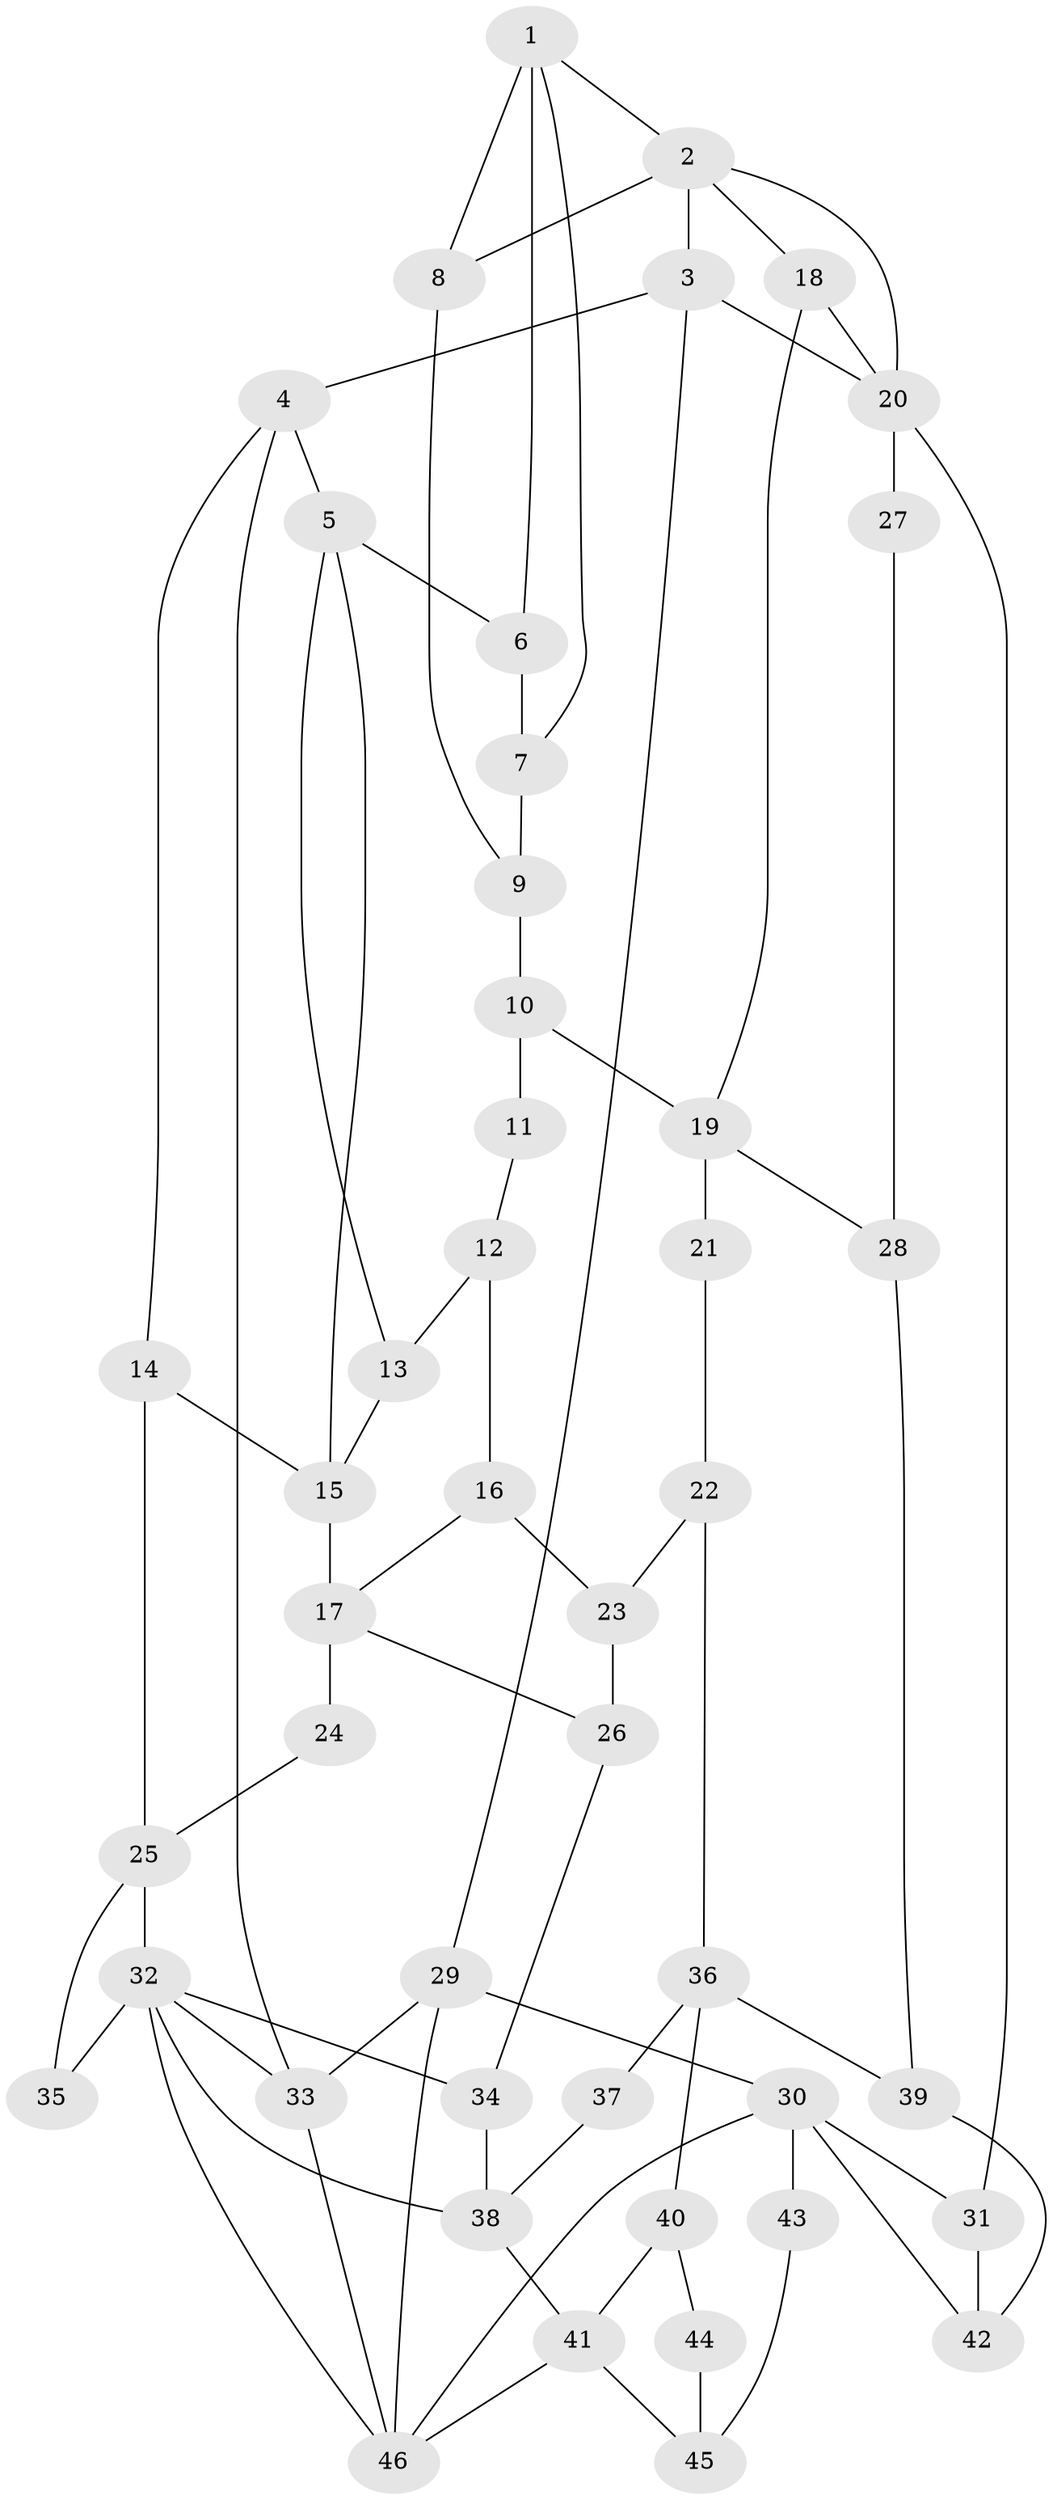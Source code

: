 // original degree distribution, {3: 0.043478260869565216, 4: 0.2717391304347826, 5: 0.391304347826087, 6: 0.29347826086956524}
// Generated by graph-tools (version 1.1) at 2025/38/03/09/25 02:38:29]
// undirected, 46 vertices, 77 edges
graph export_dot {
graph [start="1"]
  node [color=gray90,style=filled];
  1;
  2;
  3;
  4;
  5;
  6;
  7;
  8;
  9;
  10;
  11;
  12;
  13;
  14;
  15;
  16;
  17;
  18;
  19;
  20;
  21;
  22;
  23;
  24;
  25;
  26;
  27;
  28;
  29;
  30;
  31;
  32;
  33;
  34;
  35;
  36;
  37;
  38;
  39;
  40;
  41;
  42;
  43;
  44;
  45;
  46;
  1 -- 2 [weight=1.0];
  1 -- 6 [weight=1.0];
  1 -- 7 [weight=1.0];
  1 -- 8 [weight=2.0];
  2 -- 3 [weight=1.0];
  2 -- 8 [weight=1.0];
  2 -- 18 [weight=1.0];
  2 -- 20 [weight=1.0];
  3 -- 4 [weight=1.0];
  3 -- 20 [weight=1.0];
  3 -- 29 [weight=1.0];
  4 -- 5 [weight=1.0];
  4 -- 14 [weight=1.0];
  4 -- 33 [weight=1.0];
  5 -- 6 [weight=1.0];
  5 -- 13 [weight=2.0];
  5 -- 15 [weight=1.0];
  6 -- 7 [weight=1.0];
  7 -- 9 [weight=1.0];
  8 -- 9 [weight=1.0];
  9 -- 10 [weight=2.0];
  10 -- 11 [weight=2.0];
  10 -- 19 [weight=2.0];
  11 -- 12 [weight=1.0];
  12 -- 13 [weight=1.0];
  12 -- 16 [weight=1.0];
  13 -- 15 [weight=1.0];
  14 -- 15 [weight=1.0];
  14 -- 25 [weight=1.0];
  15 -- 17 [weight=2.0];
  16 -- 17 [weight=1.0];
  16 -- 23 [weight=1.0];
  17 -- 24 [weight=2.0];
  17 -- 26 [weight=1.0];
  18 -- 19 [weight=1.0];
  18 -- 20 [weight=1.0];
  19 -- 21 [weight=2.0];
  19 -- 28 [weight=1.0];
  20 -- 27 [weight=2.0];
  20 -- 31 [weight=1.0];
  21 -- 22 [weight=1.0];
  22 -- 23 [weight=1.0];
  22 -- 36 [weight=1.0];
  23 -- 26 [weight=1.0];
  24 -- 25 [weight=2.0];
  25 -- 32 [weight=1.0];
  25 -- 35 [weight=2.0];
  26 -- 34 [weight=1.0];
  27 -- 28 [weight=1.0];
  28 -- 39 [weight=1.0];
  29 -- 30 [weight=1.0];
  29 -- 33 [weight=1.0];
  29 -- 46 [weight=1.0];
  30 -- 31 [weight=1.0];
  30 -- 42 [weight=1.0];
  30 -- 43 [weight=2.0];
  30 -- 46 [weight=1.0];
  31 -- 42 [weight=1.0];
  32 -- 33 [weight=1.0];
  32 -- 34 [weight=1.0];
  32 -- 35 [weight=1.0];
  32 -- 38 [weight=1.0];
  32 -- 46 [weight=1.0];
  33 -- 46 [weight=1.0];
  34 -- 38 [weight=1.0];
  36 -- 37 [weight=1.0];
  36 -- 39 [weight=1.0];
  36 -- 40 [weight=1.0];
  37 -- 38 [weight=2.0];
  38 -- 41 [weight=2.0];
  39 -- 42 [weight=1.0];
  40 -- 41 [weight=1.0];
  40 -- 44 [weight=1.0];
  41 -- 45 [weight=1.0];
  41 -- 46 [weight=1.0];
  43 -- 45 [weight=1.0];
  44 -- 45 [weight=1.0];
}
